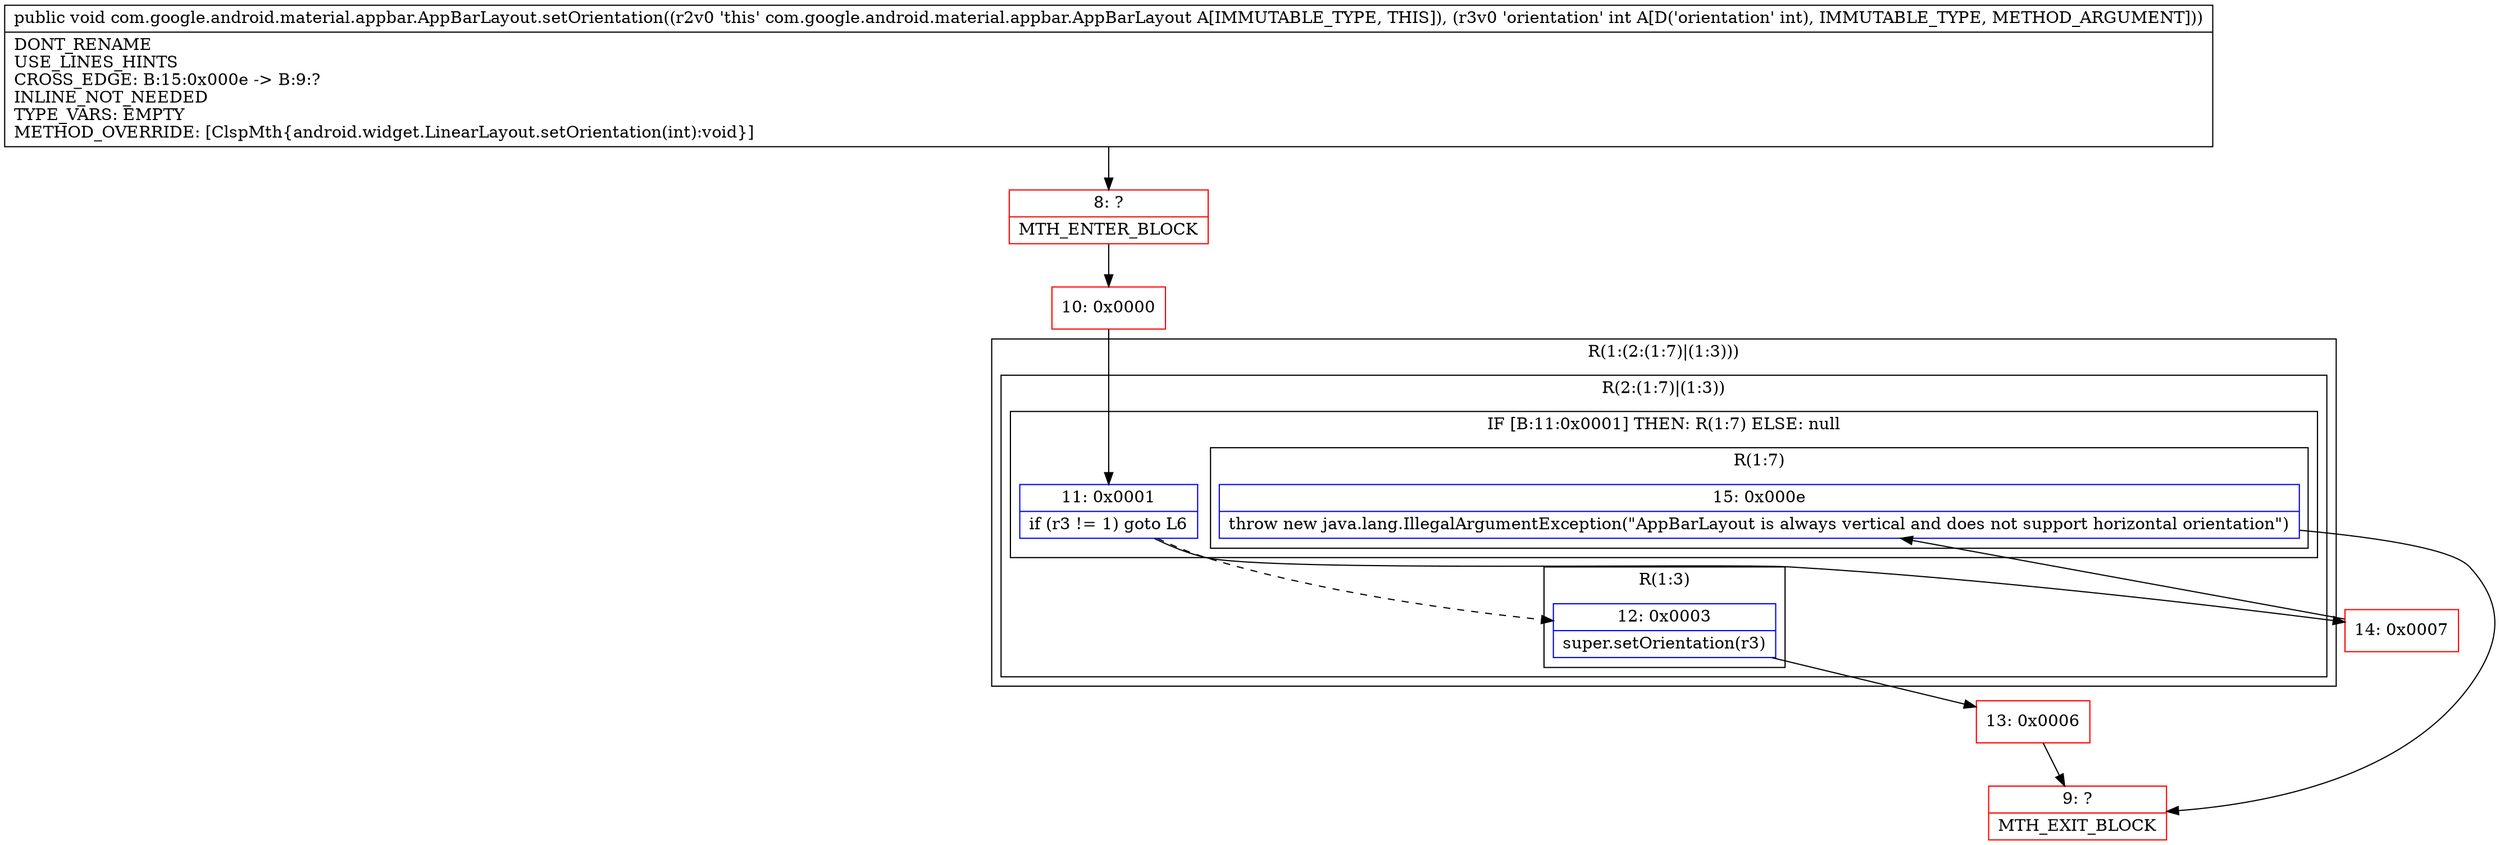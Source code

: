digraph "CFG forcom.google.android.material.appbar.AppBarLayout.setOrientation(I)V" {
subgraph cluster_Region_814550284 {
label = "R(1:(2:(1:7)|(1:3)))";
node [shape=record,color=blue];
subgraph cluster_Region_500375846 {
label = "R(2:(1:7)|(1:3))";
node [shape=record,color=blue];
subgraph cluster_IfRegion_1793779157 {
label = "IF [B:11:0x0001] THEN: R(1:7) ELSE: null";
node [shape=record,color=blue];
Node_11 [shape=record,label="{11\:\ 0x0001|if (r3 != 1) goto L6\l}"];
subgraph cluster_Region_1634383614 {
label = "R(1:7)";
node [shape=record,color=blue];
Node_15 [shape=record,label="{15\:\ 0x000e|throw new java.lang.IllegalArgumentException(\"AppBarLayout is always vertical and does not support horizontal orientation\")\l}"];
}
}
subgraph cluster_Region_970400434 {
label = "R(1:3)";
node [shape=record,color=blue];
Node_12 [shape=record,label="{12\:\ 0x0003|super.setOrientation(r3)\l}"];
}
}
}
Node_8 [shape=record,color=red,label="{8\:\ ?|MTH_ENTER_BLOCK\l}"];
Node_10 [shape=record,color=red,label="{10\:\ 0x0000}"];
Node_13 [shape=record,color=red,label="{13\:\ 0x0006}"];
Node_9 [shape=record,color=red,label="{9\:\ ?|MTH_EXIT_BLOCK\l}"];
Node_14 [shape=record,color=red,label="{14\:\ 0x0007}"];
MethodNode[shape=record,label="{public void com.google.android.material.appbar.AppBarLayout.setOrientation((r2v0 'this' com.google.android.material.appbar.AppBarLayout A[IMMUTABLE_TYPE, THIS]), (r3v0 'orientation' int A[D('orientation' int), IMMUTABLE_TYPE, METHOD_ARGUMENT]))  | DONT_RENAME\lUSE_LINES_HINTS\lCROSS_EDGE: B:15:0x000e \-\> B:9:?\lINLINE_NOT_NEEDED\lTYPE_VARS: EMPTY\lMETHOD_OVERRIDE: [ClspMth\{android.widget.LinearLayout.setOrientation(int):void\}]\l}"];
MethodNode -> Node_8;Node_11 -> Node_12[style=dashed];
Node_11 -> Node_14;
Node_15 -> Node_9;
Node_12 -> Node_13;
Node_8 -> Node_10;
Node_10 -> Node_11;
Node_13 -> Node_9;
Node_14 -> Node_15;
}

